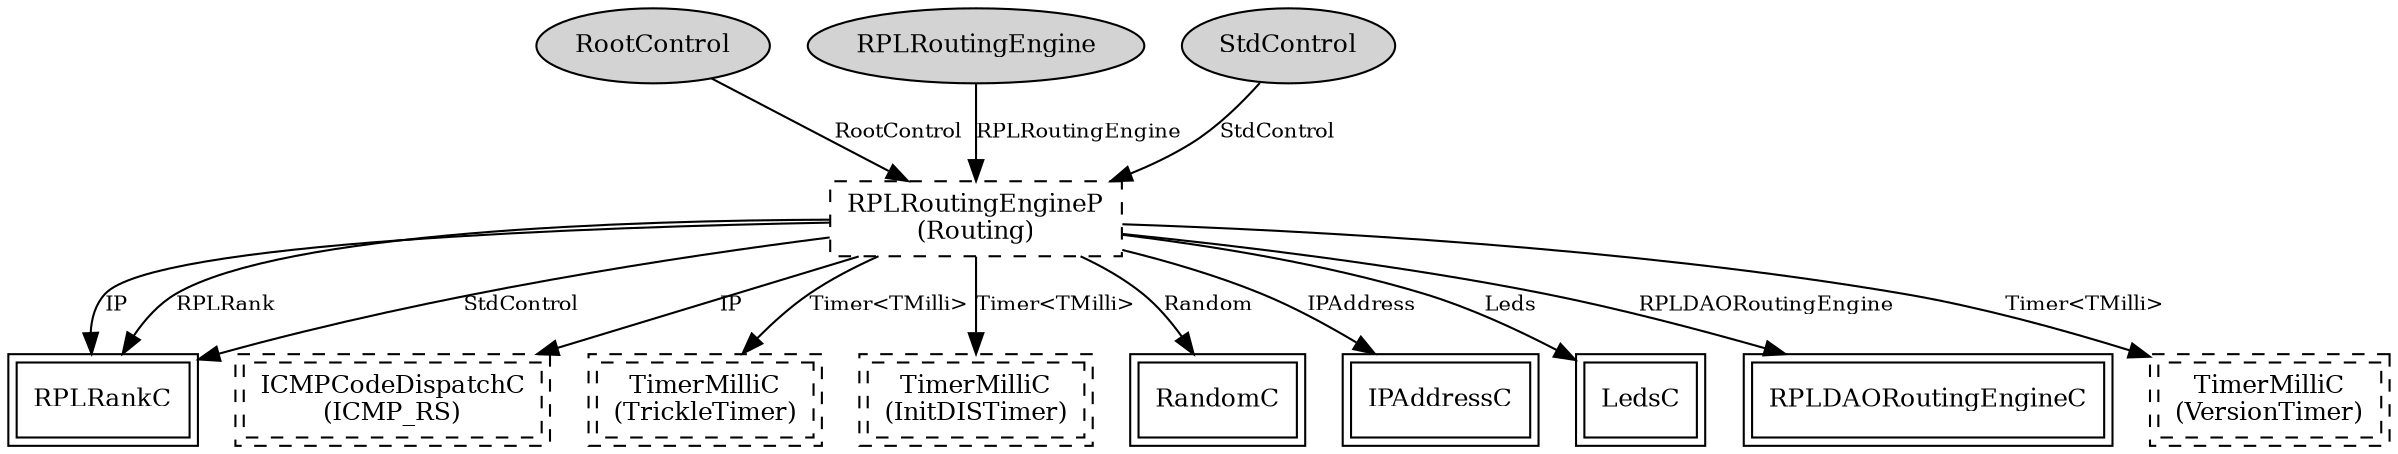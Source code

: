 digraph "tos.lib.net.rpl.RPLRoutingEngineC" {
  n0x4158a510 [shape=ellipse, style=filled, label="RootControl", fontsize=12];
  "RPLRoutingEngineC.Routing" [fontsize=12, shape=box, style=dashed, label="RPLRoutingEngineP\n(Routing)", URL="../chtml/tos.lib.net.rpl.RPLRoutingEngineP.html"];
  n0x4158aef0 [shape=ellipse, style=filled, label="RPLRoutingEngine", fontsize=12];
  "RPLRoutingEngineC.Routing" [fontsize=12, shape=box, style=dashed, label="RPLRoutingEngineP\n(Routing)", URL="../chtml/tos.lib.net.rpl.RPLRoutingEngineP.html"];
  n0x4158aa50 [shape=ellipse, style=filled, label="StdControl", fontsize=12];
  "RPLRoutingEngineC.Routing" [fontsize=12, shape=box, style=dashed, label="RPLRoutingEngineP\n(Routing)", URL="../chtml/tos.lib.net.rpl.RPLRoutingEngineP.html"];
  "RPLRoutingEngineC.Routing" [fontsize=12, shape=box, style=dashed, label="RPLRoutingEngineP\n(Routing)", URL="../chtml/tos.lib.net.rpl.RPLRoutingEngineP.html"];
  "RPLRankC" [fontsize=12, shape=box,peripheries=2, URL="../chtml/tos.lib.net.rpl.RPLRankC.html"];
  "RPLRoutingEngineC.Routing" [fontsize=12, shape=box, style=dashed, label="RPLRoutingEngineP\n(Routing)", URL="../chtml/tos.lib.net.rpl.RPLRoutingEngineP.html"];
  "RPLRoutingEngineC.ICMP_RS" [fontsize=12, shape=box,peripheries=2, style=dashed, label="ICMPCodeDispatchC\n(ICMP_RS)", URL="../chtml/tos.lib.net.blip.icmp.ICMPCodeDispatchC.html"];
  "RPLRoutingEngineC.Routing" [fontsize=12, shape=box, style=dashed, label="RPLRoutingEngineP\n(Routing)", URL="../chtml/tos.lib.net.rpl.RPLRoutingEngineP.html"];
  "RPLRoutingEngineC.TrickleTimer" [fontsize=12, shape=box,peripheries=2, style=dashed, label="TimerMilliC\n(TrickleTimer)", URL="../chtml/tos.system.TimerMilliC.html"];
  "RPLRoutingEngineC.Routing" [fontsize=12, shape=box, style=dashed, label="RPLRoutingEngineP\n(Routing)", URL="../chtml/tos.lib.net.rpl.RPLRoutingEngineP.html"];
  "RPLRoutingEngineC.InitDISTimer" [fontsize=12, shape=box,peripheries=2, style=dashed, label="TimerMilliC\n(InitDISTimer)", URL="../chtml/tos.system.TimerMilliC.html"];
  "RPLRoutingEngineC.Routing" [fontsize=12, shape=box, style=dashed, label="RPLRoutingEngineP\n(Routing)", URL="../chtml/tos.lib.net.rpl.RPLRoutingEngineP.html"];
  "RandomC" [fontsize=12, shape=box,peripheries=2, URL="../chtml/tos.system.RandomC.html"];
  "RPLRoutingEngineC.Routing" [fontsize=12, shape=box, style=dashed, label="RPLRoutingEngineP\n(Routing)", URL="../chtml/tos.lib.net.rpl.RPLRoutingEngineP.html"];
  "RPLRankC" [fontsize=12, shape=box,peripheries=2, URL="../chtml/tos.lib.net.rpl.RPLRankC.html"];
  "RPLRoutingEngineC.Routing" [fontsize=12, shape=box, style=dashed, label="RPLRoutingEngineP\n(Routing)", URL="../chtml/tos.lib.net.rpl.RPLRoutingEngineP.html"];
  "IPAddressC" [fontsize=12, shape=box,peripheries=2, URL="../chtml/tos.lib.net.blip.IPAddressC.html"];
  "RPLRoutingEngineC.Routing" [fontsize=12, shape=box, style=dashed, label="RPLRoutingEngineP\n(Routing)", URL="../chtml/tos.lib.net.rpl.RPLRoutingEngineP.html"];
  "LedsC" [fontsize=12, shape=box,peripheries=2, URL="../chtml/tos.system.LedsC.html"];
  "RPLRoutingEngineC.Routing" [fontsize=12, shape=box, style=dashed, label="RPLRoutingEngineP\n(Routing)", URL="../chtml/tos.lib.net.rpl.RPLRoutingEngineP.html"];
  "RPLRankC" [fontsize=12, shape=box,peripheries=2, URL="../chtml/tos.lib.net.rpl.RPLRankC.html"];
  "RPLRoutingEngineC.Routing" [fontsize=12, shape=box, style=dashed, label="RPLRoutingEngineP\n(Routing)", URL="../chtml/tos.lib.net.rpl.RPLRoutingEngineP.html"];
  "RPLDAORoutingEngineC" [fontsize=12, shape=box,peripheries=2, URL="../chtml/tos.lib.net.rpl.RPLDAORoutingEngineC.html"];
  "RPLRoutingEngineC.Routing" [fontsize=12, shape=box, style=dashed, label="RPLRoutingEngineP\n(Routing)", URL="../chtml/tos.lib.net.rpl.RPLRoutingEngineP.html"];
  "RPLRoutingEngineC.VersionTimer" [fontsize=12, shape=box,peripheries=2, style=dashed, label="TimerMilliC\n(VersionTimer)", URL="../chtml/tos.system.TimerMilliC.html"];
  "n0x4158a510" -> "RPLRoutingEngineC.Routing" [label="RootControl", URL="../ihtml/tos.lib.net.RootControl.html", fontsize=10];
  "n0x4158aef0" -> "RPLRoutingEngineC.Routing" [label="RPLRoutingEngine", URL="../ihtml/tos.lib.net.rpl.RPLRoutingEngine.html", fontsize=10];
  "n0x4158aa50" -> "RPLRoutingEngineC.Routing" [label="StdControl", URL="../ihtml/tos.interfaces.StdControl.html", fontsize=10];
  "RPLRoutingEngineC.Routing" -> "RPLRankC" [label="IP", URL="../ihtml/tos.lib.net.blip.interfaces.IP.html", fontsize=10];
  "RPLRoutingEngineC.Routing" -> "RPLRoutingEngineC.ICMP_RS" [label="IP", URL="../ihtml/tos.lib.net.blip.interfaces.IP.html", fontsize=10];
  "RPLRoutingEngineC.Routing" -> "RPLRoutingEngineC.TrickleTimer" [label="Timer<TMilli>", URL="../ihtml/tos.lib.timer.Timer.html", fontsize=10];
  "RPLRoutingEngineC.Routing" -> "RPLRoutingEngineC.InitDISTimer" [label="Timer<TMilli>", URL="../ihtml/tos.lib.timer.Timer.html", fontsize=10];
  "RPLRoutingEngineC.Routing" -> "RandomC" [label="Random", URL="../ihtml/tos.interfaces.Random.html", fontsize=10];
  "RPLRoutingEngineC.Routing" -> "RPLRankC" [label="RPLRank", URL="../ihtml/tos.lib.net.rpl.RPLRank.html", fontsize=10];
  "RPLRoutingEngineC.Routing" -> "IPAddressC" [label="IPAddress", URL="../ihtml/tos.lib.net.blip.interfaces.IPAddress.html", fontsize=10];
  "RPLRoutingEngineC.Routing" -> "LedsC" [label="Leds", URL="../ihtml/tos.interfaces.Leds.html", fontsize=10];
  "RPLRoutingEngineC.Routing" -> "RPLRankC" [label="StdControl", URL="../ihtml/tos.interfaces.StdControl.html", fontsize=10];
  "RPLRoutingEngineC.Routing" -> "RPLDAORoutingEngineC" [label="RPLDAORoutingEngine", URL="../ihtml/tos.lib.net.rpl.RPLDAORoutingEngine.html", fontsize=10];
  "RPLRoutingEngineC.Routing" -> "RPLRoutingEngineC.VersionTimer" [label="Timer<TMilli>", URL="../ihtml/tos.lib.timer.Timer.html", fontsize=10];
}
